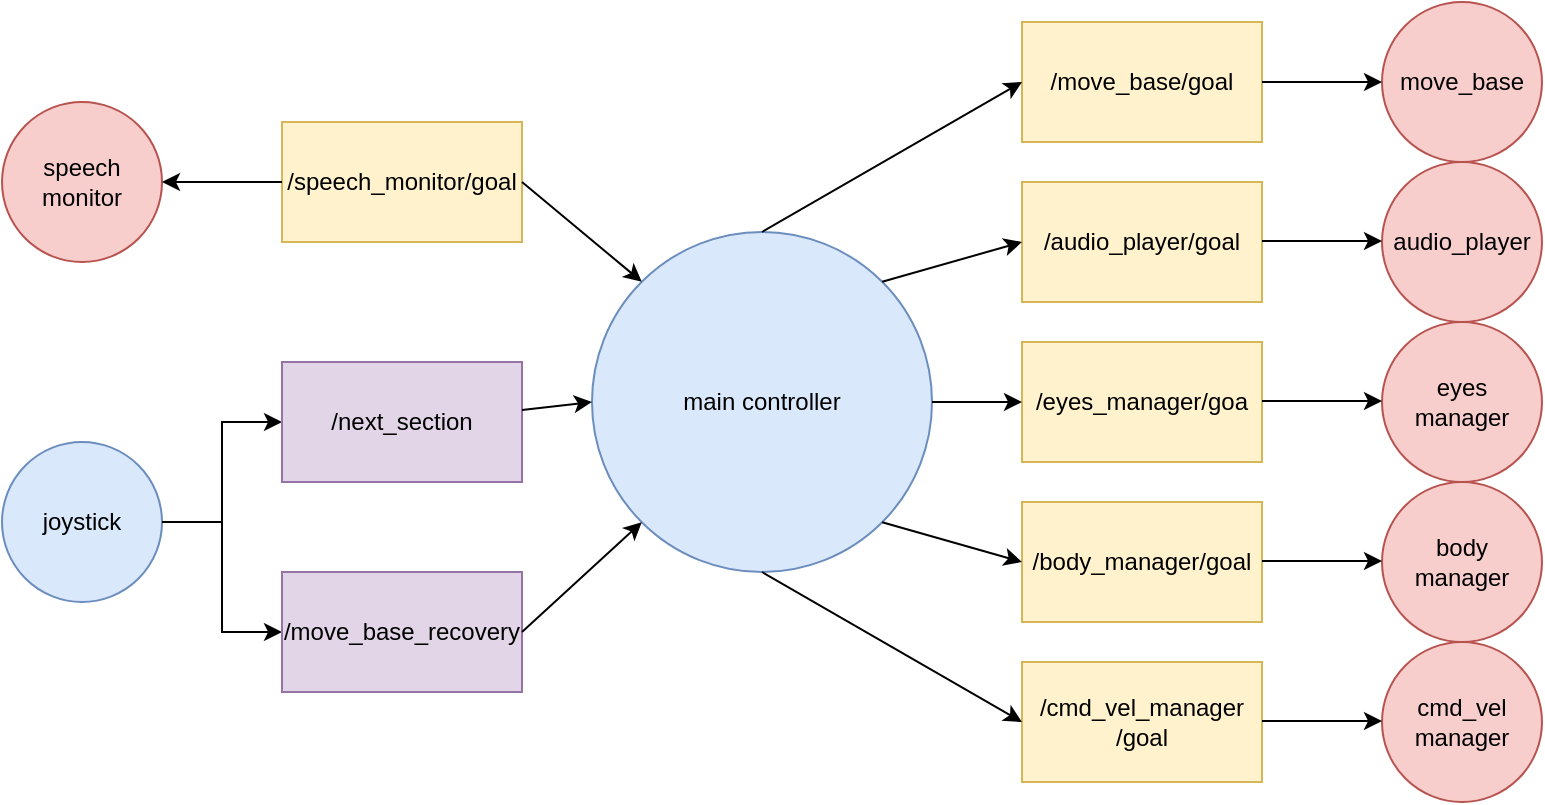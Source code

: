 <mxfile version="14.5.3" type="github">
  <diagram id="iBaJM44YYOgWMJ7TtHQ7" name="Page-1">
    <mxGraphModel dx="2272" dy="715" grid="1" gridSize="10" guides="1" tooltips="1" connect="1" arrows="1" fold="1" page="1" pageScale="1" pageWidth="850" pageHeight="1100" math="0" shadow="0">
      <root>
        <mxCell id="0" />
        <mxCell id="1" parent="0" />
        <mxCell id="pyJbDid6SzqdX5I7j4rj-1" value="main controller" style="ellipse;whiteSpace=wrap;html=1;aspect=fixed;fillColor=#dae8fc;strokeColor=#6c8ebf;" parent="1" vertex="1">
          <mxGeometry x="25" y="415" width="170" height="170" as="geometry" />
        </mxCell>
        <mxCell id="pyJbDid6SzqdX5I7j4rj-2" value="move_base" style="ellipse;whiteSpace=wrap;html=1;aspect=fixed;fillColor=#f8cecc;strokeColor=#b85450;" parent="1" vertex="1">
          <mxGeometry x="420" y="300" width="80" height="80" as="geometry" />
        </mxCell>
        <mxCell id="pyJbDid6SzqdX5I7j4rj-3" value="audio_player" style="ellipse;whiteSpace=wrap;html=1;aspect=fixed;fillColor=#f8cecc;strokeColor=#b85450;" parent="1" vertex="1">
          <mxGeometry x="420" y="380" width="80" height="80" as="geometry" />
        </mxCell>
        <mxCell id="pyJbDid6SzqdX5I7j4rj-4" value="&lt;div&gt;eyes&lt;/div&gt;&lt;div&gt;manager&lt;/div&gt;" style="ellipse;whiteSpace=wrap;html=1;aspect=fixed;fillColor=#f8cecc;strokeColor=#b85450;" parent="1" vertex="1">
          <mxGeometry x="420" y="460" width="80" height="80" as="geometry" />
        </mxCell>
        <mxCell id="pyJbDid6SzqdX5I7j4rj-5" value="&lt;div&gt;body&lt;/div&gt;&lt;div&gt;manager&lt;/div&gt;" style="ellipse;whiteSpace=wrap;html=1;aspect=fixed;fillColor=#f8cecc;strokeColor=#b85450;" parent="1" vertex="1">
          <mxGeometry x="420" y="540" width="80" height="80" as="geometry" />
        </mxCell>
        <mxCell id="pyJbDid6SzqdX5I7j4rj-6" value="/move_base/goal" style="rounded=0;whiteSpace=wrap;html=1;fillColor=#fff2cc;strokeColor=#d6b656;" parent="1" vertex="1">
          <mxGeometry x="240" y="310" width="120" height="60" as="geometry" />
        </mxCell>
        <mxCell id="pyJbDid6SzqdX5I7j4rj-7" value="/audio_player/goal" style="rounded=0;whiteSpace=wrap;html=1;fillColor=#fff2cc;strokeColor=#d6b656;" parent="1" vertex="1">
          <mxGeometry x="240" y="390" width="120" height="60" as="geometry" />
        </mxCell>
        <mxCell id="pyJbDid6SzqdX5I7j4rj-8" value="/eyes_manager/goa" style="rounded=0;whiteSpace=wrap;html=1;fillColor=#fff2cc;strokeColor=#d6b656;" parent="1" vertex="1">
          <mxGeometry x="240" y="470" width="120" height="60" as="geometry" />
        </mxCell>
        <mxCell id="pyJbDid6SzqdX5I7j4rj-9" value="/body_manager/goal" style="rounded=0;whiteSpace=wrap;html=1;fillColor=#fff2cc;strokeColor=#d6b656;" parent="1" vertex="1">
          <mxGeometry x="240" y="550" width="120" height="60" as="geometry" />
        </mxCell>
        <mxCell id="pyJbDid6SzqdX5I7j4rj-14" value="&lt;div&gt;cmd_vel&lt;/div&gt;&lt;div&gt;manager&lt;br&gt;&lt;/div&gt;" style="ellipse;whiteSpace=wrap;html=1;aspect=fixed;fillColor=#f8cecc;strokeColor=#b85450;" parent="1" vertex="1">
          <mxGeometry x="420" y="620" width="80" height="80" as="geometry" />
        </mxCell>
        <mxCell id="pyJbDid6SzqdX5I7j4rj-15" value="&lt;div&gt;/cmd_vel_manager&lt;/div&gt;&lt;div&gt;/goal&lt;/div&gt;" style="rounded=0;whiteSpace=wrap;html=1;fillColor=#fff2cc;strokeColor=#d6b656;" parent="1" vertex="1">
          <mxGeometry x="240" y="630" width="120" height="60" as="geometry" />
        </mxCell>
        <mxCell id="pyJbDid6SzqdX5I7j4rj-19" value="" style="endArrow=classic;html=1;entryX=0;entryY=0.5;entryDx=0;entryDy=0;" parent="1" edge="1">
          <mxGeometry width="50" height="50" relative="1" as="geometry">
            <mxPoint x="360" y="340" as="sourcePoint" />
            <mxPoint x="420" y="340" as="targetPoint" />
          </mxGeometry>
        </mxCell>
        <mxCell id="pyJbDid6SzqdX5I7j4rj-20" value="" style="endArrow=classic;html=1;entryX=0;entryY=0.5;entryDx=0;entryDy=0;" parent="1" edge="1">
          <mxGeometry width="50" height="50" relative="1" as="geometry">
            <mxPoint x="360" y="419.5" as="sourcePoint" />
            <mxPoint x="420" y="419.5" as="targetPoint" />
          </mxGeometry>
        </mxCell>
        <mxCell id="pyJbDid6SzqdX5I7j4rj-21" value="" style="endArrow=classic;html=1;entryX=0;entryY=0.5;entryDx=0;entryDy=0;" parent="1" edge="1">
          <mxGeometry width="50" height="50" relative="1" as="geometry">
            <mxPoint x="360" y="499.5" as="sourcePoint" />
            <mxPoint x="420" y="499.5" as="targetPoint" />
          </mxGeometry>
        </mxCell>
        <mxCell id="pyJbDid6SzqdX5I7j4rj-22" value="" style="endArrow=classic;html=1;entryX=0;entryY=0.5;entryDx=0;entryDy=0;" parent="1" edge="1">
          <mxGeometry width="50" height="50" relative="1" as="geometry">
            <mxPoint x="360" y="579.5" as="sourcePoint" />
            <mxPoint x="420" y="579.5" as="targetPoint" />
          </mxGeometry>
        </mxCell>
        <mxCell id="pyJbDid6SzqdX5I7j4rj-24" value="speech monitor" style="ellipse;whiteSpace=wrap;html=1;aspect=fixed;fillColor=#f8cecc;strokeColor=#b85450;" parent="1" vertex="1">
          <mxGeometry x="-270" y="350" width="80" height="80" as="geometry" />
        </mxCell>
        <mxCell id="NiyE5IILj-Nan5Zj0O8v-18" value="" style="edgeStyle=orthogonalEdgeStyle;rounded=0;orthogonalLoop=1;jettySize=auto;html=1;" edge="1" parent="1" source="pyJbDid6SzqdX5I7j4rj-25" target="pyJbDid6SzqdX5I7j4rj-30">
          <mxGeometry relative="1" as="geometry" />
        </mxCell>
        <mxCell id="pyJbDid6SzqdX5I7j4rj-25" value="&lt;div&gt;joystick &lt;br&gt;&lt;/div&gt;" style="ellipse;whiteSpace=wrap;html=1;aspect=fixed;fillColor=#dae8fc;strokeColor=#6c8ebf;" parent="1" vertex="1">
          <mxGeometry x="-270" y="520" width="80" height="80" as="geometry" />
        </mxCell>
        <mxCell id="pyJbDid6SzqdX5I7j4rj-27" value="/speech_monitor/goal" style="rounded=0;whiteSpace=wrap;html=1;fillColor=#fff2cc;strokeColor=#d6b656;" parent="1" vertex="1">
          <mxGeometry x="-130" y="360" width="120" height="60" as="geometry" />
        </mxCell>
        <mxCell id="NiyE5IILj-Nan5Zj0O8v-19" value="" style="edgeStyle=orthogonalEdgeStyle;rounded=0;orthogonalLoop=1;jettySize=auto;html=1;" edge="1" parent="1" source="pyJbDid6SzqdX5I7j4rj-25" target="pyJbDid6SzqdX5I7j4rj-28">
          <mxGeometry relative="1" as="geometry" />
        </mxCell>
        <mxCell id="pyJbDid6SzqdX5I7j4rj-28" value="/next_section" style="rounded=0;whiteSpace=wrap;html=1;fillColor=#e1d5e7;strokeColor=#9673a6;" parent="1" vertex="1">
          <mxGeometry x="-130" y="480" width="120" height="60" as="geometry" />
        </mxCell>
        <mxCell id="pyJbDid6SzqdX5I7j4rj-30" value="/move_base_recovery" style="rounded=0;whiteSpace=wrap;html=1;fillColor=#e1d5e7;strokeColor=#9673a6;" parent="1" vertex="1">
          <mxGeometry x="-130" y="585" width="120" height="60" as="geometry" />
        </mxCell>
        <mxCell id="NiyE5IILj-Nan5Zj0O8v-2" value="" style="endArrow=classic;html=1;entryX=0;entryY=0.5;entryDx=0;entryDy=0;" edge="1" parent="1">
          <mxGeometry width="50" height="50" relative="1" as="geometry">
            <mxPoint x="360" y="659.5" as="sourcePoint" />
            <mxPoint x="420" y="659.5" as="targetPoint" />
          </mxGeometry>
        </mxCell>
        <mxCell id="NiyE5IILj-Nan5Zj0O8v-4" value="" style="endArrow=classic;html=1;entryX=1;entryY=0.5;entryDx=0;entryDy=0;exitX=0;exitY=0.5;exitDx=0;exitDy=0;" edge="1" parent="1" source="pyJbDid6SzqdX5I7j4rj-27" target="pyJbDid6SzqdX5I7j4rj-24">
          <mxGeometry width="50" height="50" relative="1" as="geometry">
            <mxPoint x="-190" y="320" as="sourcePoint" />
            <mxPoint x="-130" y="320" as="targetPoint" />
          </mxGeometry>
        </mxCell>
        <mxCell id="NiyE5IILj-Nan5Zj0O8v-10" value="" style="endArrow=classic;html=1;entryX=0;entryY=0.5;entryDx=0;entryDy=0;exitX=0.5;exitY=0;exitDx=0;exitDy=0;" edge="1" parent="1" source="pyJbDid6SzqdX5I7j4rj-1" target="pyJbDid6SzqdX5I7j4rj-6">
          <mxGeometry width="50" height="50" relative="1" as="geometry">
            <mxPoint x="100" y="400" as="sourcePoint" />
            <mxPoint x="150" y="350" as="targetPoint" />
          </mxGeometry>
        </mxCell>
        <mxCell id="NiyE5IILj-Nan5Zj0O8v-11" value="" style="endArrow=classic;html=1;entryX=0;entryY=0.5;entryDx=0;entryDy=0;exitX=1;exitY=0;exitDx=0;exitDy=0;" edge="1" parent="1" source="pyJbDid6SzqdX5I7j4rj-1" target="pyJbDid6SzqdX5I7j4rj-7">
          <mxGeometry width="50" height="50" relative="1" as="geometry">
            <mxPoint x="60" y="560" as="sourcePoint" />
            <mxPoint x="110" y="510" as="targetPoint" />
          </mxGeometry>
        </mxCell>
        <mxCell id="NiyE5IILj-Nan5Zj0O8v-12" value="" style="endArrow=classic;html=1;entryX=0;entryY=0.5;entryDx=0;entryDy=0;exitX=1;exitY=0.5;exitDx=0;exitDy=0;" edge="1" parent="1" source="pyJbDid6SzqdX5I7j4rj-1" target="pyJbDid6SzqdX5I7j4rj-8">
          <mxGeometry width="50" height="50" relative="1" as="geometry">
            <mxPoint x="90" y="730" as="sourcePoint" />
            <mxPoint x="140" y="680" as="targetPoint" />
          </mxGeometry>
        </mxCell>
        <mxCell id="NiyE5IILj-Nan5Zj0O8v-13" value="" style="endArrow=classic;html=1;exitX=0.5;exitY=1;exitDx=0;exitDy=0;entryX=0;entryY=0.5;entryDx=0;entryDy=0;" edge="1" parent="1" source="pyJbDid6SzqdX5I7j4rj-1" target="pyJbDid6SzqdX5I7j4rj-15">
          <mxGeometry width="50" height="50" relative="1" as="geometry">
            <mxPoint x="70" y="770" as="sourcePoint" />
            <mxPoint x="120" y="720" as="targetPoint" />
          </mxGeometry>
        </mxCell>
        <mxCell id="NiyE5IILj-Nan5Zj0O8v-14" value="" style="endArrow=classic;html=1;entryX=0;entryY=0.5;entryDx=0;entryDy=0;exitX=1;exitY=1;exitDx=0;exitDy=0;" edge="1" parent="1" source="pyJbDid6SzqdX5I7j4rj-1" target="pyJbDid6SzqdX5I7j4rj-9">
          <mxGeometry width="50" height="50" relative="1" as="geometry">
            <mxPoint x="60" y="790" as="sourcePoint" />
            <mxPoint x="110" y="740" as="targetPoint" />
          </mxGeometry>
        </mxCell>
        <mxCell id="NiyE5IILj-Nan5Zj0O8v-15" value="" style="endArrow=classic;html=1;entryX=0;entryY=1;entryDx=0;entryDy=0;exitX=1;exitY=0.5;exitDx=0;exitDy=0;" edge="1" parent="1" source="pyJbDid6SzqdX5I7j4rj-30" target="pyJbDid6SzqdX5I7j4rj-1">
          <mxGeometry width="50" height="50" relative="1" as="geometry">
            <mxPoint x="50" y="740" as="sourcePoint" />
            <mxPoint x="100" y="690" as="targetPoint" />
          </mxGeometry>
        </mxCell>
        <mxCell id="NiyE5IILj-Nan5Zj0O8v-16" value="" style="endArrow=classic;html=1;entryX=0;entryY=0.5;entryDx=0;entryDy=0;exitX=1;exitY=0.4;exitDx=0;exitDy=0;exitPerimeter=0;" edge="1" parent="1" source="pyJbDid6SzqdX5I7j4rj-28" target="pyJbDid6SzqdX5I7j4rj-1">
          <mxGeometry width="50" height="50" relative="1" as="geometry">
            <mxPoint x="70" y="710" as="sourcePoint" />
            <mxPoint x="120" y="660" as="targetPoint" />
          </mxGeometry>
        </mxCell>
        <mxCell id="NiyE5IILj-Nan5Zj0O8v-17" value="" style="endArrow=classic;html=1;exitX=1;exitY=0.5;exitDx=0;exitDy=0;entryX=0;entryY=0;entryDx=0;entryDy=0;" edge="1" parent="1" source="pyJbDid6SzqdX5I7j4rj-27" target="pyJbDid6SzqdX5I7j4rj-1">
          <mxGeometry width="50" height="50" relative="1" as="geometry">
            <mxPoint x="80" y="710" as="sourcePoint" />
            <mxPoint x="130" y="680" as="targetPoint" />
          </mxGeometry>
        </mxCell>
      </root>
    </mxGraphModel>
  </diagram>
</mxfile>
